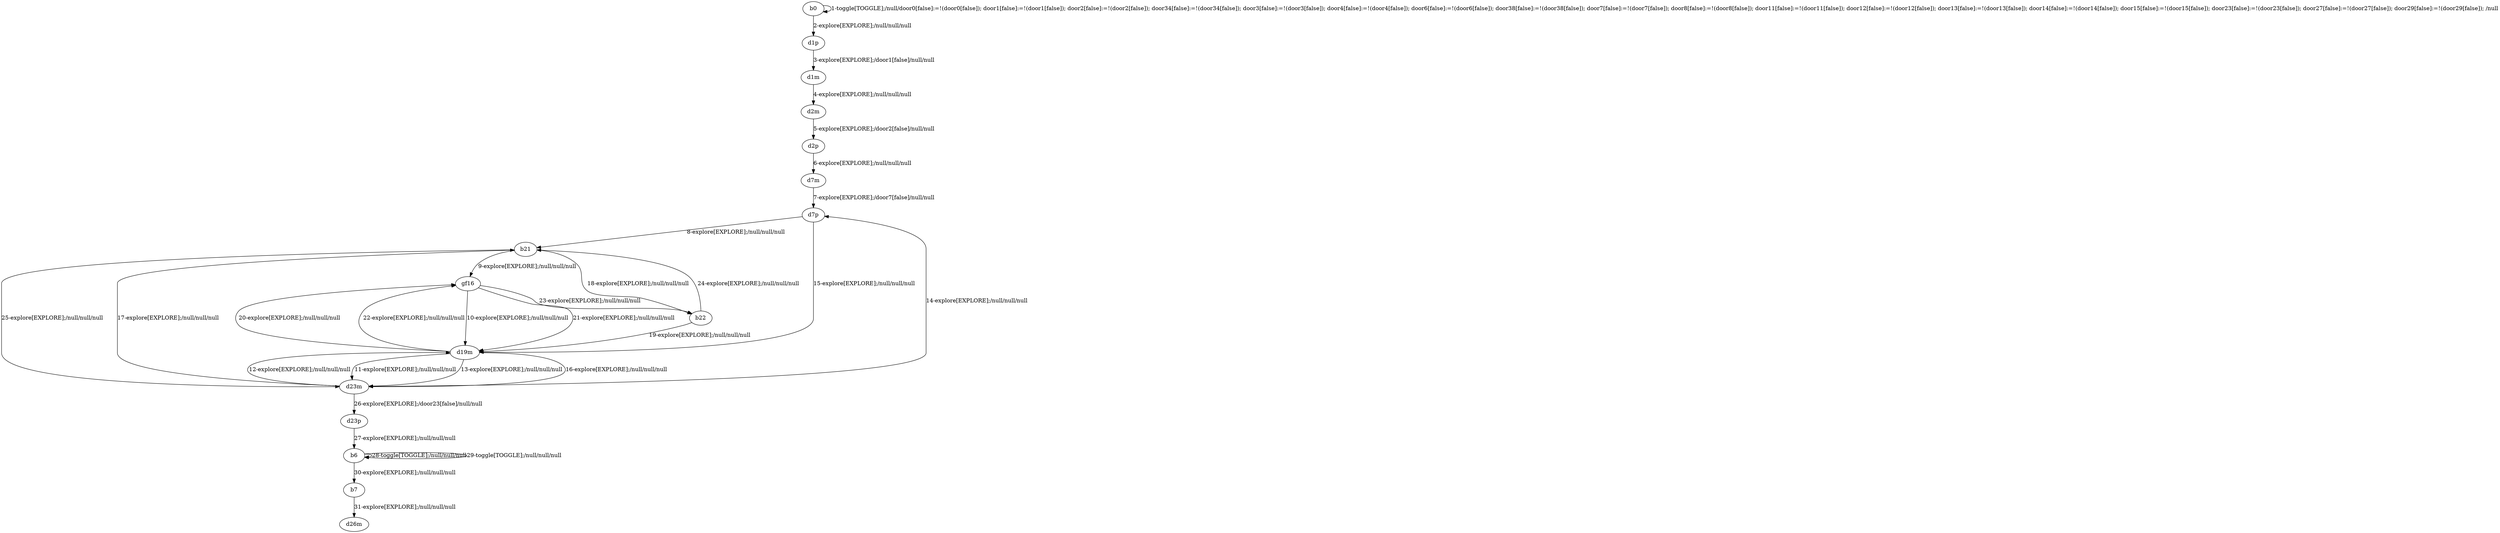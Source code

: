 # Total number of goals covered by this test: 5
# b21 --> gf16
# b7 --> d26m
# gf16 --> b22
# b22 --> b21
# b21 --> b22

digraph g {
"b0" -> "b0" [label = "1-toggle[TOGGLE];/null/door0[false]:=!(door0[false]); door1[false]:=!(door1[false]); door2[false]:=!(door2[false]); door34[false]:=!(door34[false]); door3[false]:=!(door3[false]); door4[false]:=!(door4[false]); door6[false]:=!(door6[false]); door38[false]:=!(door38[false]); door7[false]:=!(door7[false]); door8[false]:=!(door8[false]); door11[false]:=!(door11[false]); door12[false]:=!(door12[false]); door13[false]:=!(door13[false]); door14[false]:=!(door14[false]); door15[false]:=!(door15[false]); door23[false]:=!(door23[false]); door27[false]:=!(door27[false]); door29[false]:=!(door29[false]); /null"];
"b0" -> "d1p" [label = "2-explore[EXPLORE];/null/null/null"];
"d1p" -> "d1m" [label = "3-explore[EXPLORE];/door1[false]/null/null"];
"d1m" -> "d2m" [label = "4-explore[EXPLORE];/null/null/null"];
"d2m" -> "d2p" [label = "5-explore[EXPLORE];/door2[false]/null/null"];
"d2p" -> "d7m" [label = "6-explore[EXPLORE];/null/null/null"];
"d7m" -> "d7p" [label = "7-explore[EXPLORE];/door7[false]/null/null"];
"d7p" -> "b21" [label = "8-explore[EXPLORE];/null/null/null"];
"b21" -> "gf16" [label = "9-explore[EXPLORE];/null/null/null"];
"gf16" -> "d19m" [label = "10-explore[EXPLORE];/null/null/null"];
"d19m" -> "d23m" [label = "11-explore[EXPLORE];/null/null/null"];
"d23m" -> "d19m" [label = "12-explore[EXPLORE];/null/null/null"];
"d19m" -> "d23m" [label = "13-explore[EXPLORE];/null/null/null"];
"d23m" -> "d7p" [label = "14-explore[EXPLORE];/null/null/null"];
"d7p" -> "d19m" [label = "15-explore[EXPLORE];/null/null/null"];
"d19m" -> "d23m" [label = "16-explore[EXPLORE];/null/null/null"];
"d23m" -> "b21" [label = "17-explore[EXPLORE];/null/null/null"];
"b21" -> "b22" [label = "18-explore[EXPLORE];/null/null/null"];
"b22" -> "d19m" [label = "19-explore[EXPLORE];/null/null/null"];
"d19m" -> "gf16" [label = "20-explore[EXPLORE];/null/null/null"];
"gf16" -> "d19m" [label = "21-explore[EXPLORE];/null/null/null"];
"d19m" -> "gf16" [label = "22-explore[EXPLORE];/null/null/null"];
"gf16" -> "b22" [label = "23-explore[EXPLORE];/null/null/null"];
"b22" -> "b21" [label = "24-explore[EXPLORE];/null/null/null"];
"b21" -> "d23m" [label = "25-explore[EXPLORE];/null/null/null"];
"d23m" -> "d23p" [label = "26-explore[EXPLORE];/door23[false]/null/null"];
"d23p" -> "b6" [label = "27-explore[EXPLORE];/null/null/null"];
"b6" -> "b6" [label = "28-toggle[TOGGLE];/null/null/null"];
"b6" -> "b6" [label = "29-toggle[TOGGLE];/null/null/null"];
"b6" -> "b7" [label = "30-explore[EXPLORE];/null/null/null"];
"b7" -> "d26m" [label = "31-explore[EXPLORE];/null/null/null"];
}